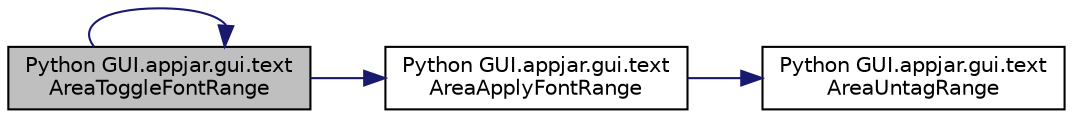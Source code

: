 digraph "Python GUI.appjar.gui.textAreaToggleFontRange"
{
  edge [fontname="Helvetica",fontsize="10",labelfontname="Helvetica",labelfontsize="10"];
  node [fontname="Helvetica",fontsize="10",shape=record];
  rankdir="LR";
  Node2146 [label="Python GUI.appjar.gui.text\lAreaToggleFontRange",height=0.2,width=0.4,color="black", fillcolor="grey75", style="filled", fontcolor="black"];
  Node2146 -> Node2147 [color="midnightblue",fontsize="10",style="solid",fontname="Helvetica"];
  Node2147 [label="Python GUI.appjar.gui.text\lAreaApplyFontRange",height=0.2,width=0.4,color="black", fillcolor="white", style="filled",URL="$class_python_01_g_u_i_1_1appjar_1_1gui.html#a08b141cc46f5b25c4154308f224d2f5e"];
  Node2147 -> Node2148 [color="midnightblue",fontsize="10",style="solid",fontname="Helvetica"];
  Node2148 [label="Python GUI.appjar.gui.text\lAreaUntagRange",height=0.2,width=0.4,color="black", fillcolor="white", style="filled",URL="$class_python_01_g_u_i_1_1appjar_1_1gui.html#a568d8cbcfaa3fe2472d9846f69f69aa5"];
  Node2146 -> Node2146 [color="midnightblue",fontsize="10",style="solid",fontname="Helvetica"];
}
